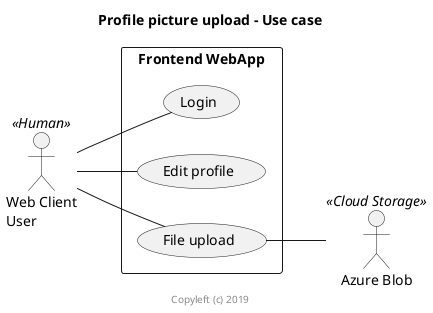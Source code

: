 @startuml Profile picture upload - Use case
skinparam TitleFontStyle bold

left to right direction
skinparam PackageStyle rect
skinparam TitleFontStyle bold

actor :Web Client\nUser: as user <<Human>>
actor :Azure Blob: as azblob <<Cloud Storage>>


title Profile picture upload - Use case

rectangle "Frontend WebApp" {
    usecase (Login) as uc1
    usecase (Edit profile) as uc2
    usecase (File upload) as uc3
    user -- uc1
    user -- uc2
    user -- uc3
    uc3 -- azblob
}

center footer Copyleft (c) 2019
@enduml